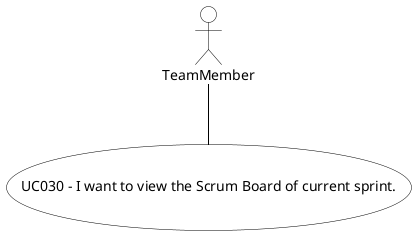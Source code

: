 @startuml
skinparam actor {
BackgroundColor #white
ArrowColor #black
BorderColor #black
}
skinparam usecase {
BackgroundColor #white
ArrowColor #black
BorderColor #black
}

actor TeamMember
usecase (UC030 - I want to view the Scrum Board of current sprint.)

:TeamMember: -- (UC030 - I want to view the Scrum Board of current sprint.)
@enduml